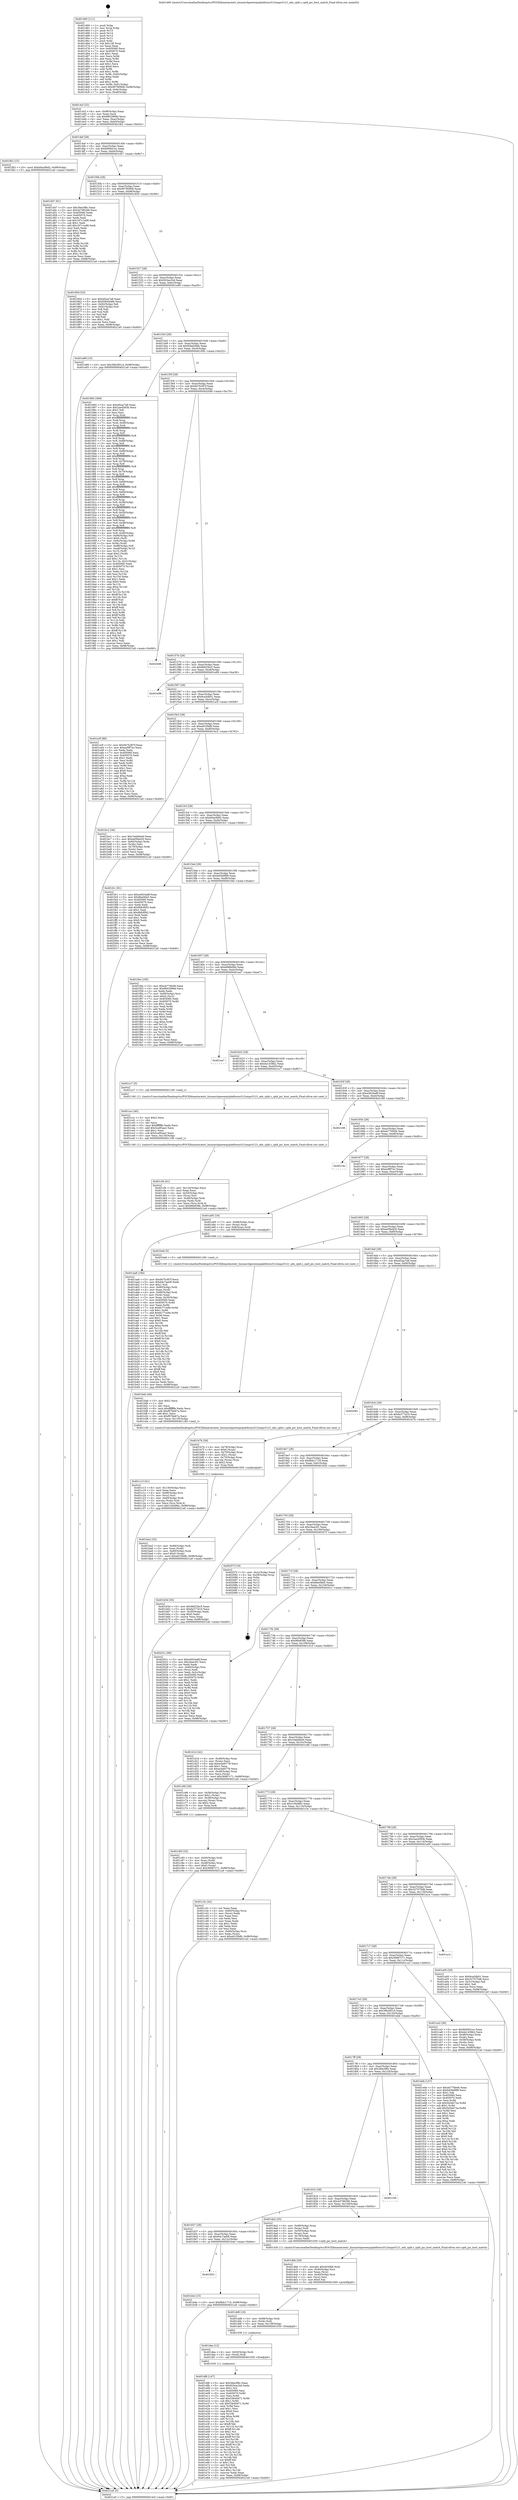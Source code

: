 digraph "0x401460" {
  label = "0x401460 (/mnt/c/Users/mathe/Desktop/tcc/POCII/binaries/extr_linuxarchpowerpcplatforms512xmpc5121_ads_cpld.c_cpld_pic_host_match_Final-ollvm.out::main(0))"
  labelloc = "t"
  node[shape=record]

  Entry [label="",width=0.3,height=0.3,shape=circle,fillcolor=black,style=filled]
  "0x4014cf" [label="{
     0x4014cf [32]\l
     | [instrs]\l
     &nbsp;&nbsp;0x4014cf \<+6\>: mov -0x98(%rbp),%eax\l
     &nbsp;&nbsp;0x4014d5 \<+2\>: mov %eax,%ecx\l
     &nbsp;&nbsp;0x4014d7 \<+6\>: sub $0x8602898d,%ecx\l
     &nbsp;&nbsp;0x4014dd \<+6\>: mov %eax,-0xac(%rbp)\l
     &nbsp;&nbsp;0x4014e3 \<+6\>: mov %ecx,-0xb0(%rbp)\l
     &nbsp;&nbsp;0x4014e9 \<+6\>: je 0000000000401fb2 \<main+0xb52\>\l
  }"]
  "0x401fb2" [label="{
     0x401fb2 [15]\l
     | [instrs]\l
     &nbsp;&nbsp;0x401fb2 \<+10\>: movl $0xb0ac9b92,-0x98(%rbp)\l
     &nbsp;&nbsp;0x401fbc \<+5\>: jmp 00000000004021a0 \<main+0xd40\>\l
  }"]
  "0x4014ef" [label="{
     0x4014ef [28]\l
     | [instrs]\l
     &nbsp;&nbsp;0x4014ef \<+5\>: jmp 00000000004014f4 \<main+0x94\>\l
     &nbsp;&nbsp;0x4014f4 \<+6\>: mov -0xac(%rbp),%eax\l
     &nbsp;&nbsp;0x4014fa \<+5\>: sub $0x8d0941ec,%eax\l
     &nbsp;&nbsp;0x4014ff \<+6\>: mov %eax,-0xb4(%rbp)\l
     &nbsp;&nbsp;0x401505 \<+6\>: je 0000000000401d47 \<main+0x8e7\>\l
  }"]
  Exit [label="",width=0.3,height=0.3,shape=circle,fillcolor=black,style=filled,peripheries=2]
  "0x401d47" [label="{
     0x401d47 [91]\l
     | [instrs]\l
     &nbsp;&nbsp;0x401d47 \<+5\>: mov $0x3fee3f8c,%eax\l
     &nbsp;&nbsp;0x401d4c \<+5\>: mov $0x44796266,%ecx\l
     &nbsp;&nbsp;0x401d51 \<+7\>: mov 0x405060,%edx\l
     &nbsp;&nbsp;0x401d58 \<+7\>: mov 0x405070,%esi\l
     &nbsp;&nbsp;0x401d5f \<+2\>: mov %edx,%edi\l
     &nbsp;&nbsp;0x401d61 \<+6\>: sub $0x167c1a98,%edi\l
     &nbsp;&nbsp;0x401d67 \<+3\>: sub $0x1,%edi\l
     &nbsp;&nbsp;0x401d6a \<+6\>: add $0x167c1a98,%edi\l
     &nbsp;&nbsp;0x401d70 \<+3\>: imul %edi,%edx\l
     &nbsp;&nbsp;0x401d73 \<+3\>: and $0x1,%edx\l
     &nbsp;&nbsp;0x401d76 \<+3\>: cmp $0x0,%edx\l
     &nbsp;&nbsp;0x401d79 \<+4\>: sete %r8b\l
     &nbsp;&nbsp;0x401d7d \<+3\>: cmp $0xa,%esi\l
     &nbsp;&nbsp;0x401d80 \<+4\>: setl %r9b\l
     &nbsp;&nbsp;0x401d84 \<+3\>: mov %r8b,%r10b\l
     &nbsp;&nbsp;0x401d87 \<+3\>: and %r9b,%r10b\l
     &nbsp;&nbsp;0x401d8a \<+3\>: xor %r9b,%r8b\l
     &nbsp;&nbsp;0x401d8d \<+3\>: or %r8b,%r10b\l
     &nbsp;&nbsp;0x401d90 \<+4\>: test $0x1,%r10b\l
     &nbsp;&nbsp;0x401d94 \<+3\>: cmovne %ecx,%eax\l
     &nbsp;&nbsp;0x401d97 \<+6\>: mov %eax,-0x98(%rbp)\l
     &nbsp;&nbsp;0x401d9d \<+5\>: jmp 00000000004021a0 \<main+0xd40\>\l
  }"]
  "0x40150b" [label="{
     0x40150b [28]\l
     | [instrs]\l
     &nbsp;&nbsp;0x40150b \<+5\>: jmp 0000000000401510 \<main+0xb0\>\l
     &nbsp;&nbsp;0x401510 \<+6\>: mov -0xac(%rbp),%eax\l
     &nbsp;&nbsp;0x401516 \<+5\>: sub $0x90790908,%eax\l
     &nbsp;&nbsp;0x40151b \<+6\>: mov %eax,-0xb8(%rbp)\l
     &nbsp;&nbsp;0x401521 \<+6\>: je 000000000040185d \<main+0x3fd\>\l
  }"]
  "0x401df6" [label="{
     0x401df6 [147]\l
     | [instrs]\l
     &nbsp;&nbsp;0x401df6 \<+5\>: mov $0x3fee3f8c,%eax\l
     &nbsp;&nbsp;0x401dfb \<+5\>: mov $0x925ea1bd,%edx\l
     &nbsp;&nbsp;0x401e00 \<+2\>: mov $0x1,%cl\l
     &nbsp;&nbsp;0x401e02 \<+7\>: mov 0x405060,%esi\l
     &nbsp;&nbsp;0x401e09 \<+8\>: mov 0x405070,%r8d\l
     &nbsp;&nbsp;0x401e11 \<+3\>: mov %esi,%r9d\l
     &nbsp;&nbsp;0x401e14 \<+7\>: add $0x53b40d71,%r9d\l
     &nbsp;&nbsp;0x401e1b \<+4\>: sub $0x1,%r9d\l
     &nbsp;&nbsp;0x401e1f \<+7\>: sub $0x53b40d71,%r9d\l
     &nbsp;&nbsp;0x401e26 \<+4\>: imul %r9d,%esi\l
     &nbsp;&nbsp;0x401e2a \<+3\>: and $0x1,%esi\l
     &nbsp;&nbsp;0x401e2d \<+3\>: cmp $0x0,%esi\l
     &nbsp;&nbsp;0x401e30 \<+4\>: sete %r10b\l
     &nbsp;&nbsp;0x401e34 \<+4\>: cmp $0xa,%r8d\l
     &nbsp;&nbsp;0x401e38 \<+4\>: setl %r11b\l
     &nbsp;&nbsp;0x401e3c \<+3\>: mov %r10b,%bl\l
     &nbsp;&nbsp;0x401e3f \<+3\>: xor $0xff,%bl\l
     &nbsp;&nbsp;0x401e42 \<+3\>: mov %r11b,%r14b\l
     &nbsp;&nbsp;0x401e45 \<+4\>: xor $0xff,%r14b\l
     &nbsp;&nbsp;0x401e49 \<+3\>: xor $0x1,%cl\l
     &nbsp;&nbsp;0x401e4c \<+3\>: mov %bl,%r15b\l
     &nbsp;&nbsp;0x401e4f \<+4\>: and $0xff,%r15b\l
     &nbsp;&nbsp;0x401e53 \<+3\>: and %cl,%r10b\l
     &nbsp;&nbsp;0x401e56 \<+3\>: mov %r14b,%r12b\l
     &nbsp;&nbsp;0x401e59 \<+4\>: and $0xff,%r12b\l
     &nbsp;&nbsp;0x401e5d \<+3\>: and %cl,%r11b\l
     &nbsp;&nbsp;0x401e60 \<+3\>: or %r10b,%r15b\l
     &nbsp;&nbsp;0x401e63 \<+3\>: or %r11b,%r12b\l
     &nbsp;&nbsp;0x401e66 \<+3\>: xor %r12b,%r15b\l
     &nbsp;&nbsp;0x401e69 \<+3\>: or %r14b,%bl\l
     &nbsp;&nbsp;0x401e6c \<+3\>: xor $0xff,%bl\l
     &nbsp;&nbsp;0x401e6f \<+3\>: or $0x1,%cl\l
     &nbsp;&nbsp;0x401e72 \<+2\>: and %cl,%bl\l
     &nbsp;&nbsp;0x401e74 \<+3\>: or %bl,%r15b\l
     &nbsp;&nbsp;0x401e77 \<+4\>: test $0x1,%r15b\l
     &nbsp;&nbsp;0x401e7b \<+3\>: cmovne %edx,%eax\l
     &nbsp;&nbsp;0x401e7e \<+6\>: mov %eax,-0x98(%rbp)\l
     &nbsp;&nbsp;0x401e84 \<+5\>: jmp 00000000004021a0 \<main+0xd40\>\l
  }"]
  "0x40185d" [label="{
     0x40185d [53]\l
     | [instrs]\l
     &nbsp;&nbsp;0x40185d \<+5\>: mov $0xef2aa7a8,%eax\l
     &nbsp;&nbsp;0x401862 \<+5\>: mov $0x93bd2b6b,%ecx\l
     &nbsp;&nbsp;0x401867 \<+6\>: mov -0x92(%rbp),%dl\l
     &nbsp;&nbsp;0x40186d \<+7\>: mov -0x91(%rbp),%sil\l
     &nbsp;&nbsp;0x401874 \<+3\>: mov %dl,%dil\l
     &nbsp;&nbsp;0x401877 \<+3\>: and %sil,%dil\l
     &nbsp;&nbsp;0x40187a \<+3\>: xor %sil,%dl\l
     &nbsp;&nbsp;0x40187d \<+3\>: or %dl,%dil\l
     &nbsp;&nbsp;0x401880 \<+4\>: test $0x1,%dil\l
     &nbsp;&nbsp;0x401884 \<+3\>: cmovne %ecx,%eax\l
     &nbsp;&nbsp;0x401887 \<+6\>: mov %eax,-0x98(%rbp)\l
     &nbsp;&nbsp;0x40188d \<+5\>: jmp 00000000004021a0 \<main+0xd40\>\l
  }"]
  "0x401527" [label="{
     0x401527 [28]\l
     | [instrs]\l
     &nbsp;&nbsp;0x401527 \<+5\>: jmp 000000000040152c \<main+0xcc\>\l
     &nbsp;&nbsp;0x40152c \<+6\>: mov -0xac(%rbp),%eax\l
     &nbsp;&nbsp;0x401532 \<+5\>: sub $0x925ea1bd,%eax\l
     &nbsp;&nbsp;0x401537 \<+6\>: mov %eax,-0xbc(%rbp)\l
     &nbsp;&nbsp;0x40153d \<+6\>: je 0000000000401e89 \<main+0xa29\>\l
  }"]
  "0x4021a0" [label="{
     0x4021a0 [5]\l
     | [instrs]\l
     &nbsp;&nbsp;0x4021a0 \<+5\>: jmp 00000000004014cf \<main+0x6f\>\l
  }"]
  "0x401460" [label="{
     0x401460 [111]\l
     | [instrs]\l
     &nbsp;&nbsp;0x401460 \<+1\>: push %rbp\l
     &nbsp;&nbsp;0x401461 \<+3\>: mov %rsp,%rbp\l
     &nbsp;&nbsp;0x401464 \<+2\>: push %r15\l
     &nbsp;&nbsp;0x401466 \<+2\>: push %r14\l
     &nbsp;&nbsp;0x401468 \<+2\>: push %r13\l
     &nbsp;&nbsp;0x40146a \<+2\>: push %r12\l
     &nbsp;&nbsp;0x40146c \<+1\>: push %rbx\l
     &nbsp;&nbsp;0x40146d \<+7\>: sub $0x128,%rsp\l
     &nbsp;&nbsp;0x401474 \<+2\>: xor %eax,%eax\l
     &nbsp;&nbsp;0x401476 \<+7\>: mov 0x405060,%ecx\l
     &nbsp;&nbsp;0x40147d \<+7\>: mov 0x405070,%edx\l
     &nbsp;&nbsp;0x401484 \<+3\>: sub $0x1,%eax\l
     &nbsp;&nbsp;0x401487 \<+3\>: mov %ecx,%r8d\l
     &nbsp;&nbsp;0x40148a \<+3\>: add %eax,%r8d\l
     &nbsp;&nbsp;0x40148d \<+4\>: imul %r8d,%ecx\l
     &nbsp;&nbsp;0x401491 \<+3\>: and $0x1,%ecx\l
     &nbsp;&nbsp;0x401494 \<+3\>: cmp $0x0,%ecx\l
     &nbsp;&nbsp;0x401497 \<+4\>: sete %r9b\l
     &nbsp;&nbsp;0x40149b \<+4\>: and $0x1,%r9b\l
     &nbsp;&nbsp;0x40149f \<+7\>: mov %r9b,-0x92(%rbp)\l
     &nbsp;&nbsp;0x4014a6 \<+3\>: cmp $0xa,%edx\l
     &nbsp;&nbsp;0x4014a9 \<+4\>: setl %r9b\l
     &nbsp;&nbsp;0x4014ad \<+4\>: and $0x1,%r9b\l
     &nbsp;&nbsp;0x4014b1 \<+7\>: mov %r9b,-0x91(%rbp)\l
     &nbsp;&nbsp;0x4014b8 \<+10\>: movl $0x90790908,-0x98(%rbp)\l
     &nbsp;&nbsp;0x4014c2 \<+6\>: mov %edi,-0x9c(%rbp)\l
     &nbsp;&nbsp;0x4014c8 \<+7\>: mov %rsi,-0xa8(%rbp)\l
  }"]
  "0x401dea" [label="{
     0x401dea [12]\l
     | [instrs]\l
     &nbsp;&nbsp;0x401dea \<+4\>: mov -0x50(%rbp),%rdi\l
     &nbsp;&nbsp;0x401dee \<+3\>: mov (%rdi),%rdi\l
     &nbsp;&nbsp;0x401df1 \<+5\>: call 0000000000401030 \<free@plt\>\l
     | [calls]\l
     &nbsp;&nbsp;0x401030 \{1\} (unknown)\l
  }"]
  "0x401e89" [label="{
     0x401e89 [15]\l
     | [instrs]\l
     &nbsp;&nbsp;0x401e89 \<+10\>: movl $0x39b28514,-0x98(%rbp)\l
     &nbsp;&nbsp;0x401e93 \<+5\>: jmp 00000000004021a0 \<main+0xd40\>\l
  }"]
  "0x401543" [label="{
     0x401543 [28]\l
     | [instrs]\l
     &nbsp;&nbsp;0x401543 \<+5\>: jmp 0000000000401548 \<main+0xe8\>\l
     &nbsp;&nbsp;0x401548 \<+6\>: mov -0xac(%rbp),%eax\l
     &nbsp;&nbsp;0x40154e \<+5\>: sub $0x93bd2b6b,%eax\l
     &nbsp;&nbsp;0x401553 \<+6\>: mov %eax,-0xc0(%rbp)\l
     &nbsp;&nbsp;0x401559 \<+6\>: je 0000000000401892 \<main+0x432\>\l
  }"]
  "0x401dd8" [label="{
     0x401dd8 [18]\l
     | [instrs]\l
     &nbsp;&nbsp;0x401dd8 \<+4\>: mov -0x68(%rbp),%rdi\l
     &nbsp;&nbsp;0x401ddc \<+3\>: mov (%rdi),%rdi\l
     &nbsp;&nbsp;0x401ddf \<+6\>: mov %eax,-0x138(%rbp)\l
     &nbsp;&nbsp;0x401de5 \<+5\>: call 0000000000401030 \<free@plt\>\l
     | [calls]\l
     &nbsp;&nbsp;0x401030 \{1\} (unknown)\l
  }"]
  "0x401892" [label="{
     0x401892 [366]\l
     | [instrs]\l
     &nbsp;&nbsp;0x401892 \<+5\>: mov $0xef2aa7a8,%eax\l
     &nbsp;&nbsp;0x401897 \<+5\>: mov $0x2ae4583b,%ecx\l
     &nbsp;&nbsp;0x40189c \<+2\>: mov $0x1,%dl\l
     &nbsp;&nbsp;0x40189e \<+2\>: xor %esi,%esi\l
     &nbsp;&nbsp;0x4018a0 \<+3\>: mov %rsp,%rdi\l
     &nbsp;&nbsp;0x4018a3 \<+4\>: add $0xfffffffffffffff0,%rdi\l
     &nbsp;&nbsp;0x4018a7 \<+3\>: mov %rdi,%rsp\l
     &nbsp;&nbsp;0x4018aa \<+7\>: mov %rdi,-0x90(%rbp)\l
     &nbsp;&nbsp;0x4018b1 \<+3\>: mov %rsp,%rdi\l
     &nbsp;&nbsp;0x4018b4 \<+4\>: add $0xfffffffffffffff0,%rdi\l
     &nbsp;&nbsp;0x4018b8 \<+3\>: mov %rdi,%rsp\l
     &nbsp;&nbsp;0x4018bb \<+3\>: mov %rsp,%r8\l
     &nbsp;&nbsp;0x4018be \<+4\>: add $0xfffffffffffffff0,%r8\l
     &nbsp;&nbsp;0x4018c2 \<+3\>: mov %r8,%rsp\l
     &nbsp;&nbsp;0x4018c5 \<+7\>: mov %r8,-0x88(%rbp)\l
     &nbsp;&nbsp;0x4018cc \<+3\>: mov %rsp,%r8\l
     &nbsp;&nbsp;0x4018cf \<+4\>: add $0xfffffffffffffff0,%r8\l
     &nbsp;&nbsp;0x4018d3 \<+3\>: mov %r8,%rsp\l
     &nbsp;&nbsp;0x4018d6 \<+4\>: mov %r8,-0x80(%rbp)\l
     &nbsp;&nbsp;0x4018da \<+3\>: mov %rsp,%r8\l
     &nbsp;&nbsp;0x4018dd \<+4\>: add $0xfffffffffffffff0,%r8\l
     &nbsp;&nbsp;0x4018e1 \<+3\>: mov %r8,%rsp\l
     &nbsp;&nbsp;0x4018e4 \<+4\>: mov %r8,-0x78(%rbp)\l
     &nbsp;&nbsp;0x4018e8 \<+3\>: mov %rsp,%r8\l
     &nbsp;&nbsp;0x4018eb \<+4\>: add $0xfffffffffffffff0,%r8\l
     &nbsp;&nbsp;0x4018ef \<+3\>: mov %r8,%rsp\l
     &nbsp;&nbsp;0x4018f2 \<+4\>: mov %r8,-0x70(%rbp)\l
     &nbsp;&nbsp;0x4018f6 \<+3\>: mov %rsp,%r8\l
     &nbsp;&nbsp;0x4018f9 \<+4\>: add $0xfffffffffffffff0,%r8\l
     &nbsp;&nbsp;0x4018fd \<+3\>: mov %r8,%rsp\l
     &nbsp;&nbsp;0x401900 \<+4\>: mov %r8,-0x68(%rbp)\l
     &nbsp;&nbsp;0x401904 \<+3\>: mov %rsp,%r8\l
     &nbsp;&nbsp;0x401907 \<+4\>: add $0xfffffffffffffff0,%r8\l
     &nbsp;&nbsp;0x40190b \<+3\>: mov %r8,%rsp\l
     &nbsp;&nbsp;0x40190e \<+4\>: mov %r8,-0x60(%rbp)\l
     &nbsp;&nbsp;0x401912 \<+3\>: mov %rsp,%r8\l
     &nbsp;&nbsp;0x401915 \<+4\>: add $0xfffffffffffffff0,%r8\l
     &nbsp;&nbsp;0x401919 \<+3\>: mov %r8,%rsp\l
     &nbsp;&nbsp;0x40191c \<+4\>: mov %r8,-0x58(%rbp)\l
     &nbsp;&nbsp;0x401920 \<+3\>: mov %rsp,%r8\l
     &nbsp;&nbsp;0x401923 \<+4\>: add $0xfffffffffffffff0,%r8\l
     &nbsp;&nbsp;0x401927 \<+3\>: mov %r8,%rsp\l
     &nbsp;&nbsp;0x40192a \<+4\>: mov %r8,-0x50(%rbp)\l
     &nbsp;&nbsp;0x40192e \<+3\>: mov %rsp,%r8\l
     &nbsp;&nbsp;0x401931 \<+4\>: add $0xfffffffffffffff0,%r8\l
     &nbsp;&nbsp;0x401935 \<+3\>: mov %r8,%rsp\l
     &nbsp;&nbsp;0x401938 \<+4\>: mov %r8,-0x48(%rbp)\l
     &nbsp;&nbsp;0x40193c \<+3\>: mov %rsp,%r8\l
     &nbsp;&nbsp;0x40193f \<+4\>: add $0xfffffffffffffff0,%r8\l
     &nbsp;&nbsp;0x401943 \<+3\>: mov %r8,%rsp\l
     &nbsp;&nbsp;0x401946 \<+4\>: mov %r8,-0x40(%rbp)\l
     &nbsp;&nbsp;0x40194a \<+7\>: mov -0x90(%rbp),%r8\l
     &nbsp;&nbsp;0x401951 \<+7\>: movl $0x0,(%r8)\l
     &nbsp;&nbsp;0x401958 \<+7\>: mov -0x9c(%rbp),%r9d\l
     &nbsp;&nbsp;0x40195f \<+3\>: mov %r9d,(%rdi)\l
     &nbsp;&nbsp;0x401962 \<+7\>: mov -0x88(%rbp),%r8\l
     &nbsp;&nbsp;0x401969 \<+7\>: mov -0xa8(%rbp),%r10\l
     &nbsp;&nbsp;0x401970 \<+3\>: mov %r10,(%r8)\l
     &nbsp;&nbsp;0x401973 \<+3\>: cmpl $0x2,(%rdi)\l
     &nbsp;&nbsp;0x401976 \<+4\>: setne %r11b\l
     &nbsp;&nbsp;0x40197a \<+4\>: and $0x1,%r11b\l
     &nbsp;&nbsp;0x40197e \<+4\>: mov %r11b,-0x31(%rbp)\l
     &nbsp;&nbsp;0x401982 \<+7\>: mov 0x405060,%ebx\l
     &nbsp;&nbsp;0x401989 \<+8\>: mov 0x405070,%r14d\l
     &nbsp;&nbsp;0x401991 \<+3\>: sub $0x1,%esi\l
     &nbsp;&nbsp;0x401994 \<+3\>: mov %ebx,%r15d\l
     &nbsp;&nbsp;0x401997 \<+3\>: add %esi,%r15d\l
     &nbsp;&nbsp;0x40199a \<+4\>: imul %r15d,%ebx\l
     &nbsp;&nbsp;0x40199e \<+3\>: and $0x1,%ebx\l
     &nbsp;&nbsp;0x4019a1 \<+3\>: cmp $0x0,%ebx\l
     &nbsp;&nbsp;0x4019a4 \<+4\>: sete %r11b\l
     &nbsp;&nbsp;0x4019a8 \<+4\>: cmp $0xa,%r14d\l
     &nbsp;&nbsp;0x4019ac \<+4\>: setl %r12b\l
     &nbsp;&nbsp;0x4019b0 \<+3\>: mov %r11b,%r13b\l
     &nbsp;&nbsp;0x4019b3 \<+4\>: xor $0xff,%r13b\l
     &nbsp;&nbsp;0x4019b7 \<+3\>: mov %r12b,%sil\l
     &nbsp;&nbsp;0x4019ba \<+4\>: xor $0xff,%sil\l
     &nbsp;&nbsp;0x4019be \<+3\>: xor $0x1,%dl\l
     &nbsp;&nbsp;0x4019c1 \<+3\>: mov %r13b,%dil\l
     &nbsp;&nbsp;0x4019c4 \<+4\>: and $0xff,%dil\l
     &nbsp;&nbsp;0x4019c8 \<+3\>: and %dl,%r11b\l
     &nbsp;&nbsp;0x4019cb \<+3\>: mov %sil,%r8b\l
     &nbsp;&nbsp;0x4019ce \<+4\>: and $0xff,%r8b\l
     &nbsp;&nbsp;0x4019d2 \<+3\>: and %dl,%r12b\l
     &nbsp;&nbsp;0x4019d5 \<+3\>: or %r11b,%dil\l
     &nbsp;&nbsp;0x4019d8 \<+3\>: or %r12b,%r8b\l
     &nbsp;&nbsp;0x4019db \<+3\>: xor %r8b,%dil\l
     &nbsp;&nbsp;0x4019de \<+3\>: or %sil,%r13b\l
     &nbsp;&nbsp;0x4019e1 \<+4\>: xor $0xff,%r13b\l
     &nbsp;&nbsp;0x4019e5 \<+3\>: or $0x1,%dl\l
     &nbsp;&nbsp;0x4019e8 \<+3\>: and %dl,%r13b\l
     &nbsp;&nbsp;0x4019eb \<+3\>: or %r13b,%dil\l
     &nbsp;&nbsp;0x4019ee \<+4\>: test $0x1,%dil\l
     &nbsp;&nbsp;0x4019f2 \<+3\>: cmovne %ecx,%eax\l
     &nbsp;&nbsp;0x4019f5 \<+6\>: mov %eax,-0x98(%rbp)\l
     &nbsp;&nbsp;0x4019fb \<+5\>: jmp 00000000004021a0 \<main+0xd40\>\l
  }"]
  "0x40155f" [label="{
     0x40155f [28]\l
     | [instrs]\l
     &nbsp;&nbsp;0x40155f \<+5\>: jmp 0000000000401564 \<main+0x104\>\l
     &nbsp;&nbsp;0x401564 \<+6\>: mov -0xac(%rbp),%eax\l
     &nbsp;&nbsp;0x40156a \<+5\>: sub $0x947b387f,%eax\l
     &nbsp;&nbsp;0x40156f \<+6\>: mov %eax,-0xc4(%rbp)\l
     &nbsp;&nbsp;0x401575 \<+6\>: je 00000000004020d6 \<main+0xc76\>\l
  }"]
  "0x401dbb" [label="{
     0x401dbb [29]\l
     | [instrs]\l
     &nbsp;&nbsp;0x401dbb \<+10\>: movabs $0x4030b6,%rdi\l
     &nbsp;&nbsp;0x401dc5 \<+4\>: mov -0x40(%rbp),%rsi\l
     &nbsp;&nbsp;0x401dc9 \<+2\>: mov %eax,(%rsi)\l
     &nbsp;&nbsp;0x401dcb \<+4\>: mov -0x40(%rbp),%rsi\l
     &nbsp;&nbsp;0x401dcf \<+2\>: mov (%rsi),%esi\l
     &nbsp;&nbsp;0x401dd1 \<+2\>: mov $0x0,%al\l
     &nbsp;&nbsp;0x401dd3 \<+5\>: call 0000000000401040 \<printf@plt\>\l
     | [calls]\l
     &nbsp;&nbsp;0x401040 \{1\} (unknown)\l
  }"]
  "0x401cf4" [label="{
     0x401cf4 [41]\l
     | [instrs]\l
     &nbsp;&nbsp;0x401cf4 \<+6\>: mov -0x134(%rbp),%ecx\l
     &nbsp;&nbsp;0x401cfa \<+3\>: imul %eax,%ecx\l
     &nbsp;&nbsp;0x401cfd \<+4\>: mov -0x50(%rbp),%rsi\l
     &nbsp;&nbsp;0x401d01 \<+3\>: mov (%rsi),%rsi\l
     &nbsp;&nbsp;0x401d04 \<+4\>: mov -0x48(%rbp),%rdi\l
     &nbsp;&nbsp;0x401d08 \<+3\>: movslq (%rdi),%rdi\l
     &nbsp;&nbsp;0x401d0b \<+3\>: mov %ecx,(%rsi,%rdi,4)\l
     &nbsp;&nbsp;0x401d0e \<+10\>: movl $0x96b839b,-0x98(%rbp)\l
     &nbsp;&nbsp;0x401d18 \<+5\>: jmp 00000000004021a0 \<main+0xd40\>\l
  }"]
  "0x4020d6" [label="{
     0x4020d6\l
  }", style=dashed]
  "0x40157b" [label="{
     0x40157b [28]\l
     | [instrs]\l
     &nbsp;&nbsp;0x40157b \<+5\>: jmp 0000000000401580 \<main+0x120\>\l
     &nbsp;&nbsp;0x401580 \<+6\>: mov -0xac(%rbp),%eax\l
     &nbsp;&nbsp;0x401586 \<+5\>: sub $0x9bf23bc5,%eax\l
     &nbsp;&nbsp;0x40158b \<+6\>: mov %eax,-0xc8(%rbp)\l
     &nbsp;&nbsp;0x401591 \<+6\>: je 0000000000401e98 \<main+0xa38\>\l
  }"]
  "0x401ccc" [label="{
     0x401ccc [40]\l
     | [instrs]\l
     &nbsp;&nbsp;0x401ccc \<+5\>: mov $0x2,%ecx\l
     &nbsp;&nbsp;0x401cd1 \<+1\>: cltd\l
     &nbsp;&nbsp;0x401cd2 \<+2\>: idiv %ecx\l
     &nbsp;&nbsp;0x401cd4 \<+6\>: imul $0xfffffffe,%edx,%ecx\l
     &nbsp;&nbsp;0x401cda \<+6\>: add $0x5ca95aa2,%ecx\l
     &nbsp;&nbsp;0x401ce0 \<+3\>: add $0x1,%ecx\l
     &nbsp;&nbsp;0x401ce3 \<+6\>: sub $0x5ca95aa2,%ecx\l
     &nbsp;&nbsp;0x401ce9 \<+6\>: mov %ecx,-0x134(%rbp)\l
     &nbsp;&nbsp;0x401cef \<+5\>: call 0000000000401160 \<next_i\>\l
     | [calls]\l
     &nbsp;&nbsp;0x401160 \{1\} (/mnt/c/Users/mathe/Desktop/tcc/POCII/binaries/extr_linuxarchpowerpcplatforms512xmpc5121_ads_cpld.c_cpld_pic_host_match_Final-ollvm.out::next_i)\l
  }"]
  "0x401e98" [label="{
     0x401e98\l
  }", style=dashed]
  "0x401597" [label="{
     0x401597 [28]\l
     | [instrs]\l
     &nbsp;&nbsp;0x401597 \<+5\>: jmp 000000000040159c \<main+0x13c\>\l
     &nbsp;&nbsp;0x40159c \<+6\>: mov -0xac(%rbp),%eax\l
     &nbsp;&nbsp;0x4015a2 \<+5\>: sub $0x9ca5db01,%eax\l
     &nbsp;&nbsp;0x4015a7 \<+6\>: mov %eax,-0xcc(%rbp)\l
     &nbsp;&nbsp;0x4015ad \<+6\>: je 0000000000401a3f \<main+0x5df\>\l
  }"]
  "0x401c83" [label="{
     0x401c83 [32]\l
     | [instrs]\l
     &nbsp;&nbsp;0x401c83 \<+4\>: mov -0x50(%rbp),%rdi\l
     &nbsp;&nbsp;0x401c87 \<+3\>: mov %rax,(%rdi)\l
     &nbsp;&nbsp;0x401c8a \<+4\>: mov -0x48(%rbp),%rax\l
     &nbsp;&nbsp;0x401c8e \<+6\>: movl $0x0,(%rax)\l
     &nbsp;&nbsp;0x401c94 \<+10\>: movl $0x36987c71,-0x98(%rbp)\l
     &nbsp;&nbsp;0x401c9e \<+5\>: jmp 00000000004021a0 \<main+0xd40\>\l
  }"]
  "0x401a3f" [label="{
     0x401a3f [86]\l
     | [instrs]\l
     &nbsp;&nbsp;0x401a3f \<+5\>: mov $0x947b387f,%eax\l
     &nbsp;&nbsp;0x401a44 \<+5\>: mov $0xecf9f7ec,%ecx\l
     &nbsp;&nbsp;0x401a49 \<+2\>: xor %edx,%edx\l
     &nbsp;&nbsp;0x401a4b \<+7\>: mov 0x405060,%esi\l
     &nbsp;&nbsp;0x401a52 \<+7\>: mov 0x405070,%edi\l
     &nbsp;&nbsp;0x401a59 \<+3\>: sub $0x1,%edx\l
     &nbsp;&nbsp;0x401a5c \<+3\>: mov %esi,%r8d\l
     &nbsp;&nbsp;0x401a5f \<+3\>: add %edx,%r8d\l
     &nbsp;&nbsp;0x401a62 \<+4\>: imul %r8d,%esi\l
     &nbsp;&nbsp;0x401a66 \<+3\>: and $0x1,%esi\l
     &nbsp;&nbsp;0x401a69 \<+3\>: cmp $0x0,%esi\l
     &nbsp;&nbsp;0x401a6c \<+4\>: sete %r9b\l
     &nbsp;&nbsp;0x401a70 \<+3\>: cmp $0xa,%edi\l
     &nbsp;&nbsp;0x401a73 \<+4\>: setl %r10b\l
     &nbsp;&nbsp;0x401a77 \<+3\>: mov %r9b,%r11b\l
     &nbsp;&nbsp;0x401a7a \<+3\>: and %r10b,%r11b\l
     &nbsp;&nbsp;0x401a7d \<+3\>: xor %r10b,%r9b\l
     &nbsp;&nbsp;0x401a80 \<+3\>: or %r9b,%r11b\l
     &nbsp;&nbsp;0x401a83 \<+4\>: test $0x1,%r11b\l
     &nbsp;&nbsp;0x401a87 \<+3\>: cmovne %ecx,%eax\l
     &nbsp;&nbsp;0x401a8a \<+6\>: mov %eax,-0x98(%rbp)\l
     &nbsp;&nbsp;0x401a90 \<+5\>: jmp 00000000004021a0 \<main+0xd40\>\l
  }"]
  "0x4015b3" [label="{
     0x4015b3 [28]\l
     | [instrs]\l
     &nbsp;&nbsp;0x4015b3 \<+5\>: jmp 00000000004015b8 \<main+0x158\>\l
     &nbsp;&nbsp;0x4015b8 \<+6\>: mov -0xac(%rbp),%eax\l
     &nbsp;&nbsp;0x4015be \<+5\>: sub $0xa91f3bf6,%eax\l
     &nbsp;&nbsp;0x4015c3 \<+6\>: mov %eax,-0xd0(%rbp)\l
     &nbsp;&nbsp;0x4015c9 \<+6\>: je 0000000000401bc2 \<main+0x762\>\l
  }"]
  "0x401c13" [label="{
     0x401c13 [41]\l
     | [instrs]\l
     &nbsp;&nbsp;0x401c13 \<+6\>: mov -0x130(%rbp),%ecx\l
     &nbsp;&nbsp;0x401c19 \<+3\>: imul %eax,%ecx\l
     &nbsp;&nbsp;0x401c1c \<+4\>: mov -0x68(%rbp),%rsi\l
     &nbsp;&nbsp;0x401c20 \<+3\>: mov (%rsi),%rsi\l
     &nbsp;&nbsp;0x401c23 \<+4\>: mov -0x60(%rbp),%rdi\l
     &nbsp;&nbsp;0x401c27 \<+3\>: movslq (%rdi),%rdi\l
     &nbsp;&nbsp;0x401c2a \<+3\>: mov %ecx,(%rsi,%rdi,4)\l
     &nbsp;&nbsp;0x401c2d \<+10\>: movl $0x1cf4486c,-0x98(%rbp)\l
     &nbsp;&nbsp;0x401c37 \<+5\>: jmp 00000000004021a0 \<main+0xd40\>\l
  }"]
  "0x401bc2" [label="{
     0x401bc2 [36]\l
     | [instrs]\l
     &nbsp;&nbsp;0x401bc2 \<+5\>: mov $0x1bebbb4d,%eax\l
     &nbsp;&nbsp;0x401bc7 \<+5\>: mov $0xee09a426,%ecx\l
     &nbsp;&nbsp;0x401bcc \<+4\>: mov -0x60(%rbp),%rdx\l
     &nbsp;&nbsp;0x401bd0 \<+2\>: mov (%rdx),%esi\l
     &nbsp;&nbsp;0x401bd2 \<+4\>: mov -0x70(%rbp),%rdx\l
     &nbsp;&nbsp;0x401bd6 \<+2\>: cmp (%rdx),%esi\l
     &nbsp;&nbsp;0x401bd8 \<+3\>: cmovl %ecx,%eax\l
     &nbsp;&nbsp;0x401bdb \<+6\>: mov %eax,-0x98(%rbp)\l
     &nbsp;&nbsp;0x401be1 \<+5\>: jmp 00000000004021a0 \<main+0xd40\>\l
  }"]
  "0x4015cf" [label="{
     0x4015cf [28]\l
     | [instrs]\l
     &nbsp;&nbsp;0x4015cf \<+5\>: jmp 00000000004015d4 \<main+0x174\>\l
     &nbsp;&nbsp;0x4015d4 \<+6\>: mov -0xac(%rbp),%eax\l
     &nbsp;&nbsp;0x4015da \<+5\>: sub $0xb0ac9b92,%eax\l
     &nbsp;&nbsp;0x4015df \<+6\>: mov %eax,-0xd4(%rbp)\l
     &nbsp;&nbsp;0x4015e5 \<+6\>: je 0000000000401fc1 \<main+0xb61\>\l
  }"]
  "0x401beb" [label="{
     0x401beb [40]\l
     | [instrs]\l
     &nbsp;&nbsp;0x401beb \<+5\>: mov $0x2,%ecx\l
     &nbsp;&nbsp;0x401bf0 \<+1\>: cltd\l
     &nbsp;&nbsp;0x401bf1 \<+2\>: idiv %ecx\l
     &nbsp;&nbsp;0x401bf3 \<+6\>: imul $0xfffffffe,%edx,%ecx\l
     &nbsp;&nbsp;0x401bf9 \<+6\>: add $0xf97bb67a,%ecx\l
     &nbsp;&nbsp;0x401bff \<+3\>: add $0x1,%ecx\l
     &nbsp;&nbsp;0x401c02 \<+6\>: sub $0xf97bb67a,%ecx\l
     &nbsp;&nbsp;0x401c08 \<+6\>: mov %ecx,-0x130(%rbp)\l
     &nbsp;&nbsp;0x401c0e \<+5\>: call 0000000000401160 \<next_i\>\l
     | [calls]\l
     &nbsp;&nbsp;0x401160 \{1\} (/mnt/c/Users/mathe/Desktop/tcc/POCII/binaries/extr_linuxarchpowerpcplatforms512xmpc5121_ads_cpld.c_cpld_pic_host_match_Final-ollvm.out::next_i)\l
  }"]
  "0x401fc1" [label="{
     0x401fc1 [91]\l
     | [instrs]\l
     &nbsp;&nbsp;0x401fc1 \<+5\>: mov $0xe4924a8f,%eax\l
     &nbsp;&nbsp;0x401fc6 \<+5\>: mov $0x8be0bb5,%ecx\l
     &nbsp;&nbsp;0x401fcb \<+7\>: mov 0x405060,%edx\l
     &nbsp;&nbsp;0x401fd2 \<+7\>: mov 0x405070,%esi\l
     &nbsp;&nbsp;0x401fd9 \<+2\>: mov %edx,%edi\l
     &nbsp;&nbsp;0x401fdb \<+6\>: add $0x9bfcf092,%edi\l
     &nbsp;&nbsp;0x401fe1 \<+3\>: sub $0x1,%edi\l
     &nbsp;&nbsp;0x401fe4 \<+6\>: sub $0x9bfcf092,%edi\l
     &nbsp;&nbsp;0x401fea \<+3\>: imul %edi,%edx\l
     &nbsp;&nbsp;0x401fed \<+3\>: and $0x1,%edx\l
     &nbsp;&nbsp;0x401ff0 \<+3\>: cmp $0x0,%edx\l
     &nbsp;&nbsp;0x401ff3 \<+4\>: sete %r8b\l
     &nbsp;&nbsp;0x401ff7 \<+3\>: cmp $0xa,%esi\l
     &nbsp;&nbsp;0x401ffa \<+4\>: setl %r9b\l
     &nbsp;&nbsp;0x401ffe \<+3\>: mov %r8b,%r10b\l
     &nbsp;&nbsp;0x402001 \<+3\>: and %r9b,%r10b\l
     &nbsp;&nbsp;0x402004 \<+3\>: xor %r9b,%r8b\l
     &nbsp;&nbsp;0x402007 \<+3\>: or %r8b,%r10b\l
     &nbsp;&nbsp;0x40200a \<+4\>: test $0x1,%r10b\l
     &nbsp;&nbsp;0x40200e \<+3\>: cmovne %ecx,%eax\l
     &nbsp;&nbsp;0x402011 \<+6\>: mov %eax,-0x98(%rbp)\l
     &nbsp;&nbsp;0x402017 \<+5\>: jmp 00000000004021a0 \<main+0xd40\>\l
  }"]
  "0x4015eb" [label="{
     0x4015eb [28]\l
     | [instrs]\l
     &nbsp;&nbsp;0x4015eb \<+5\>: jmp 00000000004015f0 \<main+0x190\>\l
     &nbsp;&nbsp;0x4015f0 \<+6\>: mov -0xac(%rbp),%eax\l
     &nbsp;&nbsp;0x4015f6 \<+5\>: sub $0xbd3b99f9,%eax\l
     &nbsp;&nbsp;0x4015fb \<+6\>: mov %eax,-0xd8(%rbp)\l
     &nbsp;&nbsp;0x401601 \<+6\>: je 0000000000401f4e \<main+0xaee\>\l
  }"]
  "0x401ba2" [label="{
     0x401ba2 [32]\l
     | [instrs]\l
     &nbsp;&nbsp;0x401ba2 \<+4\>: mov -0x68(%rbp),%rdi\l
     &nbsp;&nbsp;0x401ba6 \<+3\>: mov %rax,(%rdi)\l
     &nbsp;&nbsp;0x401ba9 \<+4\>: mov -0x60(%rbp),%rax\l
     &nbsp;&nbsp;0x401bad \<+6\>: movl $0x0,(%rax)\l
     &nbsp;&nbsp;0x401bb3 \<+10\>: movl $0xa91f3bf6,-0x98(%rbp)\l
     &nbsp;&nbsp;0x401bbd \<+5\>: jmp 00000000004021a0 \<main+0xd40\>\l
  }"]
  "0x401f4e" [label="{
     0x401f4e [100]\l
     | [instrs]\l
     &nbsp;&nbsp;0x401f4e \<+5\>: mov $0xeb776b06,%eax\l
     &nbsp;&nbsp;0x401f53 \<+5\>: mov $0x8602898d,%ecx\l
     &nbsp;&nbsp;0x401f58 \<+2\>: xor %edx,%edx\l
     &nbsp;&nbsp;0x401f5a \<+7\>: mov -0x90(%rbp),%rsi\l
     &nbsp;&nbsp;0x401f61 \<+6\>: movl $0x0,(%rsi)\l
     &nbsp;&nbsp;0x401f67 \<+7\>: mov 0x405060,%edi\l
     &nbsp;&nbsp;0x401f6e \<+8\>: mov 0x405070,%r8d\l
     &nbsp;&nbsp;0x401f76 \<+3\>: sub $0x1,%edx\l
     &nbsp;&nbsp;0x401f79 \<+3\>: mov %edi,%r9d\l
     &nbsp;&nbsp;0x401f7c \<+3\>: add %edx,%r9d\l
     &nbsp;&nbsp;0x401f7f \<+4\>: imul %r9d,%edi\l
     &nbsp;&nbsp;0x401f83 \<+3\>: and $0x1,%edi\l
     &nbsp;&nbsp;0x401f86 \<+3\>: cmp $0x0,%edi\l
     &nbsp;&nbsp;0x401f89 \<+4\>: sete %r10b\l
     &nbsp;&nbsp;0x401f8d \<+4\>: cmp $0xa,%r8d\l
     &nbsp;&nbsp;0x401f91 \<+4\>: setl %r11b\l
     &nbsp;&nbsp;0x401f95 \<+3\>: mov %r10b,%bl\l
     &nbsp;&nbsp;0x401f98 \<+3\>: and %r11b,%bl\l
     &nbsp;&nbsp;0x401f9b \<+3\>: xor %r11b,%r10b\l
     &nbsp;&nbsp;0x401f9e \<+3\>: or %r10b,%bl\l
     &nbsp;&nbsp;0x401fa1 \<+3\>: test $0x1,%bl\l
     &nbsp;&nbsp;0x401fa4 \<+3\>: cmovne %ecx,%eax\l
     &nbsp;&nbsp;0x401fa7 \<+6\>: mov %eax,-0x98(%rbp)\l
     &nbsp;&nbsp;0x401fad \<+5\>: jmp 00000000004021a0 \<main+0xd40\>\l
  }"]
  "0x401607" [label="{
     0x401607 [28]\l
     | [instrs]\l
     &nbsp;&nbsp;0x401607 \<+5\>: jmp 000000000040160c \<main+0x1ac\>\l
     &nbsp;&nbsp;0x40160c \<+6\>: mov -0xac(%rbp),%eax\l
     &nbsp;&nbsp;0x401612 \<+5\>: sub $0xbf98b09d,%eax\l
     &nbsp;&nbsp;0x401617 \<+6\>: mov %eax,-0xdc(%rbp)\l
     &nbsp;&nbsp;0x40161d \<+6\>: je 0000000000401ea7 \<main+0xa47\>\l
  }"]
  "0x401853" [label="{
     0x401853\l
  }", style=dashed]
  "0x401ea7" [label="{
     0x401ea7\l
  }", style=dashed]
  "0x401623" [label="{
     0x401623 [28]\l
     | [instrs]\l
     &nbsp;&nbsp;0x401623 \<+5\>: jmp 0000000000401628 \<main+0x1c8\>\l
     &nbsp;&nbsp;0x401628 \<+6\>: mov -0xac(%rbp),%eax\l
     &nbsp;&nbsp;0x40162e \<+5\>: sub $0xda1438b2,%eax\l
     &nbsp;&nbsp;0x401633 \<+6\>: mov %eax,-0xe0(%rbp)\l
     &nbsp;&nbsp;0x401639 \<+6\>: je 0000000000401cc7 \<main+0x867\>\l
  }"]
  "0x401b4e" [label="{
     0x401b4e [15]\l
     | [instrs]\l
     &nbsp;&nbsp;0x401b4e \<+10\>: movl $0xfbdc1719,-0x98(%rbp)\l
     &nbsp;&nbsp;0x401b58 \<+5\>: jmp 00000000004021a0 \<main+0xd40\>\l
  }"]
  "0x401cc7" [label="{
     0x401cc7 [5]\l
     | [instrs]\l
     &nbsp;&nbsp;0x401cc7 \<+5\>: call 0000000000401160 \<next_i\>\l
     | [calls]\l
     &nbsp;&nbsp;0x401160 \{1\} (/mnt/c/Users/mathe/Desktop/tcc/POCII/binaries/extr_linuxarchpowerpcplatforms512xmpc5121_ads_cpld.c_cpld_pic_host_match_Final-ollvm.out::next_i)\l
  }"]
  "0x40163f" [label="{
     0x40163f [28]\l
     | [instrs]\l
     &nbsp;&nbsp;0x40163f \<+5\>: jmp 0000000000401644 \<main+0x1e4\>\l
     &nbsp;&nbsp;0x401644 \<+6\>: mov -0xac(%rbp),%eax\l
     &nbsp;&nbsp;0x40164a \<+5\>: sub $0xe4924a8f,%eax\l
     &nbsp;&nbsp;0x40164f \<+6\>: mov %eax,-0xe4(%rbp)\l
     &nbsp;&nbsp;0x401655 \<+6\>: je 0000000000402188 \<main+0xd28\>\l
  }"]
  "0x401837" [label="{
     0x401837 [28]\l
     | [instrs]\l
     &nbsp;&nbsp;0x401837 \<+5\>: jmp 000000000040183c \<main+0x3dc\>\l
     &nbsp;&nbsp;0x40183c \<+6\>: mov -0xac(%rbp),%eax\l
     &nbsp;&nbsp;0x401842 \<+5\>: sub $0x64c7ae09,%eax\l
     &nbsp;&nbsp;0x401847 \<+6\>: mov %eax,-0x12c(%rbp)\l
     &nbsp;&nbsp;0x40184d \<+6\>: je 0000000000401b4e \<main+0x6ee\>\l
  }"]
  "0x402188" [label="{
     0x402188\l
  }", style=dashed]
  "0x40165b" [label="{
     0x40165b [28]\l
     | [instrs]\l
     &nbsp;&nbsp;0x40165b \<+5\>: jmp 0000000000401660 \<main+0x200\>\l
     &nbsp;&nbsp;0x401660 \<+6\>: mov -0xac(%rbp),%eax\l
     &nbsp;&nbsp;0x401666 \<+5\>: sub $0xeb776b06,%eax\l
     &nbsp;&nbsp;0x40166b \<+6\>: mov %eax,-0xe8(%rbp)\l
     &nbsp;&nbsp;0x401671 \<+6\>: je 000000000040216c \<main+0xd0c\>\l
  }"]
  "0x401da2" [label="{
     0x401da2 [25]\l
     | [instrs]\l
     &nbsp;&nbsp;0x401da2 \<+4\>: mov -0x68(%rbp),%rax\l
     &nbsp;&nbsp;0x401da6 \<+3\>: mov (%rax),%rdi\l
     &nbsp;&nbsp;0x401da9 \<+4\>: mov -0x50(%rbp),%rax\l
     &nbsp;&nbsp;0x401dad \<+3\>: mov (%rax),%rsi\l
     &nbsp;&nbsp;0x401db0 \<+4\>: mov -0x78(%rbp),%rax\l
     &nbsp;&nbsp;0x401db4 \<+2\>: mov (%rax),%edx\l
     &nbsp;&nbsp;0x401db6 \<+5\>: call 0000000000401430 \<cpld_pic_host_match\>\l
     | [calls]\l
     &nbsp;&nbsp;0x401430 \{1\} (/mnt/c/Users/mathe/Desktop/tcc/POCII/binaries/extr_linuxarchpowerpcplatforms512xmpc5121_ads_cpld.c_cpld_pic_host_match_Final-ollvm.out::cpld_pic_host_match)\l
  }"]
  "0x40216c" [label="{
     0x40216c\l
  }", style=dashed]
  "0x401677" [label="{
     0x401677 [28]\l
     | [instrs]\l
     &nbsp;&nbsp;0x401677 \<+5\>: jmp 000000000040167c \<main+0x21c\>\l
     &nbsp;&nbsp;0x40167c \<+6\>: mov -0xac(%rbp),%eax\l
     &nbsp;&nbsp;0x401682 \<+5\>: sub $0xecf9f7ec,%eax\l
     &nbsp;&nbsp;0x401687 \<+6\>: mov %eax,-0xec(%rbp)\l
     &nbsp;&nbsp;0x40168d \<+6\>: je 0000000000401a95 \<main+0x635\>\l
  }"]
  "0x40181b" [label="{
     0x40181b [28]\l
     | [instrs]\l
     &nbsp;&nbsp;0x40181b \<+5\>: jmp 0000000000401820 \<main+0x3c0\>\l
     &nbsp;&nbsp;0x401820 \<+6\>: mov -0xac(%rbp),%eax\l
     &nbsp;&nbsp;0x401826 \<+5\>: sub $0x44796266,%eax\l
     &nbsp;&nbsp;0x40182b \<+6\>: mov %eax,-0x128(%rbp)\l
     &nbsp;&nbsp;0x401831 \<+6\>: je 0000000000401da2 \<main+0x942\>\l
  }"]
  "0x401a95" [label="{
     0x401a95 [19]\l
     | [instrs]\l
     &nbsp;&nbsp;0x401a95 \<+7\>: mov -0x88(%rbp),%rax\l
     &nbsp;&nbsp;0x401a9c \<+3\>: mov (%rax),%rax\l
     &nbsp;&nbsp;0x401a9f \<+4\>: mov 0x8(%rax),%rdi\l
     &nbsp;&nbsp;0x401aa3 \<+5\>: call 0000000000401060 \<atoi@plt\>\l
     | [calls]\l
     &nbsp;&nbsp;0x401060 \{1\} (unknown)\l
  }"]
  "0x401693" [label="{
     0x401693 [28]\l
     | [instrs]\l
     &nbsp;&nbsp;0x401693 \<+5\>: jmp 0000000000401698 \<main+0x238\>\l
     &nbsp;&nbsp;0x401698 \<+6\>: mov -0xac(%rbp),%eax\l
     &nbsp;&nbsp;0x40169e \<+5\>: sub $0xee09a426,%eax\l
     &nbsp;&nbsp;0x4016a3 \<+6\>: mov %eax,-0xf0(%rbp)\l
     &nbsp;&nbsp;0x4016a9 \<+6\>: je 0000000000401be6 \<main+0x786\>\l
  }"]
  "0x402109" [label="{
     0x402109\l
  }", style=dashed]
  "0x401be6" [label="{
     0x401be6 [5]\l
     | [instrs]\l
     &nbsp;&nbsp;0x401be6 \<+5\>: call 0000000000401160 \<next_i\>\l
     | [calls]\l
     &nbsp;&nbsp;0x401160 \{1\} (/mnt/c/Users/mathe/Desktop/tcc/POCII/binaries/extr_linuxarchpowerpcplatforms512xmpc5121_ads_cpld.c_cpld_pic_host_match_Final-ollvm.out::next_i)\l
  }"]
  "0x4016af" [label="{
     0x4016af [28]\l
     | [instrs]\l
     &nbsp;&nbsp;0x4016af \<+5\>: jmp 00000000004016b4 \<main+0x254\>\l
     &nbsp;&nbsp;0x4016b4 \<+6\>: mov -0xac(%rbp),%eax\l
     &nbsp;&nbsp;0x4016ba \<+5\>: sub $0xef2aa7a8,%eax\l
     &nbsp;&nbsp;0x4016bf \<+6\>: mov %eax,-0xf4(%rbp)\l
     &nbsp;&nbsp;0x4016c5 \<+6\>: je 0000000000402091 \<main+0xc31\>\l
  }"]
  "0x4017ff" [label="{
     0x4017ff [28]\l
     | [instrs]\l
     &nbsp;&nbsp;0x4017ff \<+5\>: jmp 0000000000401804 \<main+0x3a4\>\l
     &nbsp;&nbsp;0x401804 \<+6\>: mov -0xac(%rbp),%eax\l
     &nbsp;&nbsp;0x40180a \<+5\>: sub $0x3fee3f8c,%eax\l
     &nbsp;&nbsp;0x40180f \<+6\>: mov %eax,-0x124(%rbp)\l
     &nbsp;&nbsp;0x401815 \<+6\>: je 0000000000402109 \<main+0xca9\>\l
  }"]
  "0x402091" [label="{
     0x402091\l
  }", style=dashed]
  "0x4016cb" [label="{
     0x4016cb [28]\l
     | [instrs]\l
     &nbsp;&nbsp;0x4016cb \<+5\>: jmp 00000000004016d0 \<main+0x270\>\l
     &nbsp;&nbsp;0x4016d0 \<+6\>: mov -0xac(%rbp),%eax\l
     &nbsp;&nbsp;0x4016d6 \<+5\>: sub $0xfa377d10,%eax\l
     &nbsp;&nbsp;0x4016db \<+6\>: mov %eax,-0xf8(%rbp)\l
     &nbsp;&nbsp;0x4016e1 \<+6\>: je 0000000000401b7b \<main+0x71b\>\l
  }"]
  "0x401ebb" [label="{
     0x401ebb [147]\l
     | [instrs]\l
     &nbsp;&nbsp;0x401ebb \<+5\>: mov $0xeb776b06,%eax\l
     &nbsp;&nbsp;0x401ec0 \<+5\>: mov $0xbd3b99f9,%ecx\l
     &nbsp;&nbsp;0x401ec5 \<+2\>: mov $0x1,%dl\l
     &nbsp;&nbsp;0x401ec7 \<+7\>: mov 0x405060,%esi\l
     &nbsp;&nbsp;0x401ece \<+7\>: mov 0x405070,%edi\l
     &nbsp;&nbsp;0x401ed5 \<+3\>: mov %esi,%r8d\l
     &nbsp;&nbsp;0x401ed8 \<+7\>: sub $0x5d3eb72a,%r8d\l
     &nbsp;&nbsp;0x401edf \<+4\>: sub $0x1,%r8d\l
     &nbsp;&nbsp;0x401ee3 \<+7\>: add $0x5d3eb72a,%r8d\l
     &nbsp;&nbsp;0x401eea \<+4\>: imul %r8d,%esi\l
     &nbsp;&nbsp;0x401eee \<+3\>: and $0x1,%esi\l
     &nbsp;&nbsp;0x401ef1 \<+3\>: cmp $0x0,%esi\l
     &nbsp;&nbsp;0x401ef4 \<+4\>: sete %r9b\l
     &nbsp;&nbsp;0x401ef8 \<+3\>: cmp $0xa,%edi\l
     &nbsp;&nbsp;0x401efb \<+4\>: setl %r10b\l
     &nbsp;&nbsp;0x401eff \<+3\>: mov %r9b,%r11b\l
     &nbsp;&nbsp;0x401f02 \<+4\>: xor $0xff,%r11b\l
     &nbsp;&nbsp;0x401f06 \<+3\>: mov %r10b,%bl\l
     &nbsp;&nbsp;0x401f09 \<+3\>: xor $0xff,%bl\l
     &nbsp;&nbsp;0x401f0c \<+3\>: xor $0x0,%dl\l
     &nbsp;&nbsp;0x401f0f \<+3\>: mov %r11b,%r14b\l
     &nbsp;&nbsp;0x401f12 \<+4\>: and $0x0,%r14b\l
     &nbsp;&nbsp;0x401f16 \<+3\>: and %dl,%r9b\l
     &nbsp;&nbsp;0x401f19 \<+3\>: mov %bl,%r15b\l
     &nbsp;&nbsp;0x401f1c \<+4\>: and $0x0,%r15b\l
     &nbsp;&nbsp;0x401f20 \<+3\>: and %dl,%r10b\l
     &nbsp;&nbsp;0x401f23 \<+3\>: or %r9b,%r14b\l
     &nbsp;&nbsp;0x401f26 \<+3\>: or %r10b,%r15b\l
     &nbsp;&nbsp;0x401f29 \<+3\>: xor %r15b,%r14b\l
     &nbsp;&nbsp;0x401f2c \<+3\>: or %bl,%r11b\l
     &nbsp;&nbsp;0x401f2f \<+4\>: xor $0xff,%r11b\l
     &nbsp;&nbsp;0x401f33 \<+3\>: or $0x0,%dl\l
     &nbsp;&nbsp;0x401f36 \<+3\>: and %dl,%r11b\l
     &nbsp;&nbsp;0x401f39 \<+3\>: or %r11b,%r14b\l
     &nbsp;&nbsp;0x401f3c \<+4\>: test $0x1,%r14b\l
     &nbsp;&nbsp;0x401f40 \<+3\>: cmovne %ecx,%eax\l
     &nbsp;&nbsp;0x401f43 \<+6\>: mov %eax,-0x98(%rbp)\l
     &nbsp;&nbsp;0x401f49 \<+5\>: jmp 00000000004021a0 \<main+0xd40\>\l
  }"]
  "0x401b7b" [label="{
     0x401b7b [39]\l
     | [instrs]\l
     &nbsp;&nbsp;0x401b7b \<+4\>: mov -0x78(%rbp),%rax\l
     &nbsp;&nbsp;0x401b7f \<+6\>: movl $0x0,(%rax)\l
     &nbsp;&nbsp;0x401b85 \<+4\>: mov -0x70(%rbp),%rax\l
     &nbsp;&nbsp;0x401b89 \<+6\>: movl $0x1,(%rax)\l
     &nbsp;&nbsp;0x401b8f \<+4\>: mov -0x70(%rbp),%rax\l
     &nbsp;&nbsp;0x401b93 \<+3\>: movslq (%rax),%rax\l
     &nbsp;&nbsp;0x401b96 \<+4\>: shl $0x2,%rax\l
     &nbsp;&nbsp;0x401b9a \<+3\>: mov %rax,%rdi\l
     &nbsp;&nbsp;0x401b9d \<+5\>: call 0000000000401050 \<malloc@plt\>\l
     | [calls]\l
     &nbsp;&nbsp;0x401050 \{1\} (unknown)\l
  }"]
  "0x4016e7" [label="{
     0x4016e7 [28]\l
     | [instrs]\l
     &nbsp;&nbsp;0x4016e7 \<+5\>: jmp 00000000004016ec \<main+0x28c\>\l
     &nbsp;&nbsp;0x4016ec \<+6\>: mov -0xac(%rbp),%eax\l
     &nbsp;&nbsp;0x4016f2 \<+5\>: sub $0xfbdc1719,%eax\l
     &nbsp;&nbsp;0x4016f7 \<+6\>: mov %eax,-0xfc(%rbp)\l
     &nbsp;&nbsp;0x4016fd \<+6\>: je 0000000000401b5d \<main+0x6fd\>\l
  }"]
  "0x4017e3" [label="{
     0x4017e3 [28]\l
     | [instrs]\l
     &nbsp;&nbsp;0x4017e3 \<+5\>: jmp 00000000004017e8 \<main+0x388\>\l
     &nbsp;&nbsp;0x4017e8 \<+6\>: mov -0xac(%rbp),%eax\l
     &nbsp;&nbsp;0x4017ee \<+5\>: sub $0x39b28514,%eax\l
     &nbsp;&nbsp;0x4017f3 \<+6\>: mov %eax,-0x120(%rbp)\l
     &nbsp;&nbsp;0x4017f9 \<+6\>: je 0000000000401ebb \<main+0xa5b\>\l
  }"]
  "0x401b5d" [label="{
     0x401b5d [30]\l
     | [instrs]\l
     &nbsp;&nbsp;0x401b5d \<+5\>: mov $0x9bf23bc5,%eax\l
     &nbsp;&nbsp;0x401b62 \<+5\>: mov $0xfa377d10,%ecx\l
     &nbsp;&nbsp;0x401b67 \<+3\>: mov -0x30(%rbp),%edx\l
     &nbsp;&nbsp;0x401b6a \<+3\>: cmp $0x0,%edx\l
     &nbsp;&nbsp;0x401b6d \<+3\>: cmove %ecx,%eax\l
     &nbsp;&nbsp;0x401b70 \<+6\>: mov %eax,-0x98(%rbp)\l
     &nbsp;&nbsp;0x401b76 \<+5\>: jmp 00000000004021a0 \<main+0xd40\>\l
  }"]
  "0x401703" [label="{
     0x401703 [28]\l
     | [instrs]\l
     &nbsp;&nbsp;0x401703 \<+5\>: jmp 0000000000401708 \<main+0x2a8\>\l
     &nbsp;&nbsp;0x401708 \<+6\>: mov -0xac(%rbp),%eax\l
     &nbsp;&nbsp;0x40170e \<+5\>: sub $0x2bee3f1,%eax\l
     &nbsp;&nbsp;0x401713 \<+6\>: mov %eax,-0x100(%rbp)\l
     &nbsp;&nbsp;0x401719 \<+6\>: je 000000000040207f \<main+0xc1f\>\l
  }"]
  "0x401ca3" [label="{
     0x401ca3 [36]\l
     | [instrs]\l
     &nbsp;&nbsp;0x401ca3 \<+5\>: mov $0x8d0941ec,%eax\l
     &nbsp;&nbsp;0x401ca8 \<+5\>: mov $0xda1438b2,%ecx\l
     &nbsp;&nbsp;0x401cad \<+4\>: mov -0x48(%rbp),%rdx\l
     &nbsp;&nbsp;0x401cb1 \<+2\>: mov (%rdx),%esi\l
     &nbsp;&nbsp;0x401cb3 \<+4\>: mov -0x58(%rbp),%rdx\l
     &nbsp;&nbsp;0x401cb7 \<+2\>: cmp (%rdx),%esi\l
     &nbsp;&nbsp;0x401cb9 \<+3\>: cmovl %ecx,%eax\l
     &nbsp;&nbsp;0x401cbc \<+6\>: mov %eax,-0x98(%rbp)\l
     &nbsp;&nbsp;0x401cc2 \<+5\>: jmp 00000000004021a0 \<main+0xd40\>\l
  }"]
  "0x40207f" [label="{
     0x40207f [18]\l
     | [instrs]\l
     &nbsp;&nbsp;0x40207f \<+3\>: mov -0x2c(%rbp),%eax\l
     &nbsp;&nbsp;0x402082 \<+4\>: lea -0x28(%rbp),%rsp\l
     &nbsp;&nbsp;0x402086 \<+1\>: pop %rbx\l
     &nbsp;&nbsp;0x402087 \<+2\>: pop %r12\l
     &nbsp;&nbsp;0x402089 \<+2\>: pop %r13\l
     &nbsp;&nbsp;0x40208b \<+2\>: pop %r14\l
     &nbsp;&nbsp;0x40208d \<+2\>: pop %r15\l
     &nbsp;&nbsp;0x40208f \<+1\>: pop %rbp\l
     &nbsp;&nbsp;0x402090 \<+1\>: ret\l
  }"]
  "0x40171f" [label="{
     0x40171f [28]\l
     | [instrs]\l
     &nbsp;&nbsp;0x40171f \<+5\>: jmp 0000000000401724 \<main+0x2c4\>\l
     &nbsp;&nbsp;0x401724 \<+6\>: mov -0xac(%rbp),%eax\l
     &nbsp;&nbsp;0x40172a \<+5\>: sub $0x8be0bb5,%eax\l
     &nbsp;&nbsp;0x40172f \<+6\>: mov %eax,-0x104(%rbp)\l
     &nbsp;&nbsp;0x401735 \<+6\>: je 000000000040201c \<main+0xbbc\>\l
  }"]
  "0x4017c7" [label="{
     0x4017c7 [28]\l
     | [instrs]\l
     &nbsp;&nbsp;0x4017c7 \<+5\>: jmp 00000000004017cc \<main+0x36c\>\l
     &nbsp;&nbsp;0x4017cc \<+6\>: mov -0xac(%rbp),%eax\l
     &nbsp;&nbsp;0x4017d2 \<+5\>: sub $0x36987c71,%eax\l
     &nbsp;&nbsp;0x4017d7 \<+6\>: mov %eax,-0x11c(%rbp)\l
     &nbsp;&nbsp;0x4017dd \<+6\>: je 0000000000401ca3 \<main+0x843\>\l
  }"]
  "0x40201c" [label="{
     0x40201c [99]\l
     | [instrs]\l
     &nbsp;&nbsp;0x40201c \<+5\>: mov $0xe4924a8f,%eax\l
     &nbsp;&nbsp;0x402021 \<+5\>: mov $0x2bee3f1,%ecx\l
     &nbsp;&nbsp;0x402026 \<+2\>: xor %edx,%edx\l
     &nbsp;&nbsp;0x402028 \<+7\>: mov -0x90(%rbp),%rsi\l
     &nbsp;&nbsp;0x40202f \<+2\>: mov (%rsi),%edi\l
     &nbsp;&nbsp;0x402031 \<+3\>: mov %edi,-0x2c(%rbp)\l
     &nbsp;&nbsp;0x402034 \<+7\>: mov 0x405060,%edi\l
     &nbsp;&nbsp;0x40203b \<+8\>: mov 0x405070,%r8d\l
     &nbsp;&nbsp;0x402043 \<+3\>: sub $0x1,%edx\l
     &nbsp;&nbsp;0x402046 \<+3\>: mov %edi,%r9d\l
     &nbsp;&nbsp;0x402049 \<+3\>: add %edx,%r9d\l
     &nbsp;&nbsp;0x40204c \<+4\>: imul %r9d,%edi\l
     &nbsp;&nbsp;0x402050 \<+3\>: and $0x1,%edi\l
     &nbsp;&nbsp;0x402053 \<+3\>: cmp $0x0,%edi\l
     &nbsp;&nbsp;0x402056 \<+4\>: sete %r10b\l
     &nbsp;&nbsp;0x40205a \<+4\>: cmp $0xa,%r8d\l
     &nbsp;&nbsp;0x40205e \<+4\>: setl %r11b\l
     &nbsp;&nbsp;0x402062 \<+3\>: mov %r10b,%bl\l
     &nbsp;&nbsp;0x402065 \<+3\>: and %r11b,%bl\l
     &nbsp;&nbsp;0x402068 \<+3\>: xor %r11b,%r10b\l
     &nbsp;&nbsp;0x40206b \<+3\>: or %r10b,%bl\l
     &nbsp;&nbsp;0x40206e \<+3\>: test $0x1,%bl\l
     &nbsp;&nbsp;0x402071 \<+3\>: cmovne %ecx,%eax\l
     &nbsp;&nbsp;0x402074 \<+6\>: mov %eax,-0x98(%rbp)\l
     &nbsp;&nbsp;0x40207a \<+5\>: jmp 00000000004021a0 \<main+0xd40\>\l
  }"]
  "0x40173b" [label="{
     0x40173b [28]\l
     | [instrs]\l
     &nbsp;&nbsp;0x40173b \<+5\>: jmp 0000000000401740 \<main+0x2e0\>\l
     &nbsp;&nbsp;0x401740 \<+6\>: mov -0xac(%rbp),%eax\l
     &nbsp;&nbsp;0x401746 \<+5\>: sub $0x96b839b,%eax\l
     &nbsp;&nbsp;0x40174b \<+6\>: mov %eax,-0x108(%rbp)\l
     &nbsp;&nbsp;0x401751 \<+6\>: je 0000000000401d1d \<main+0x8bd\>\l
  }"]
  "0x401a1e" [label="{
     0x401a1e\l
  }", style=dashed]
  "0x401d1d" [label="{
     0x401d1d [42]\l
     | [instrs]\l
     &nbsp;&nbsp;0x401d1d \<+4\>: mov -0x48(%rbp),%rax\l
     &nbsp;&nbsp;0x401d21 \<+2\>: mov (%rax),%ecx\l
     &nbsp;&nbsp;0x401d23 \<+6\>: add $0xecbd0778,%ecx\l
     &nbsp;&nbsp;0x401d29 \<+3\>: add $0x1,%ecx\l
     &nbsp;&nbsp;0x401d2c \<+6\>: sub $0xecbd0778,%ecx\l
     &nbsp;&nbsp;0x401d32 \<+4\>: mov -0x48(%rbp),%rax\l
     &nbsp;&nbsp;0x401d36 \<+2\>: mov %ecx,(%rax)\l
     &nbsp;&nbsp;0x401d38 \<+10\>: movl $0x36987c71,-0x98(%rbp)\l
     &nbsp;&nbsp;0x401d42 \<+5\>: jmp 00000000004021a0 \<main+0xd40\>\l
  }"]
  "0x401757" [label="{
     0x401757 [28]\l
     | [instrs]\l
     &nbsp;&nbsp;0x401757 \<+5\>: jmp 000000000040175c \<main+0x2fc\>\l
     &nbsp;&nbsp;0x40175c \<+6\>: mov -0xac(%rbp),%eax\l
     &nbsp;&nbsp;0x401762 \<+5\>: sub $0x1bebbb4d,%eax\l
     &nbsp;&nbsp;0x401767 \<+6\>: mov %eax,-0x10c(%rbp)\l
     &nbsp;&nbsp;0x40176d \<+6\>: je 0000000000401c66 \<main+0x806\>\l
  }"]
  "0x401aa8" [label="{
     0x401aa8 [166]\l
     | [instrs]\l
     &nbsp;&nbsp;0x401aa8 \<+5\>: mov $0x947b387f,%ecx\l
     &nbsp;&nbsp;0x401aad \<+5\>: mov $0x64c7ae09,%edx\l
     &nbsp;&nbsp;0x401ab2 \<+3\>: mov $0x1,%sil\l
     &nbsp;&nbsp;0x401ab5 \<+4\>: mov -0x80(%rbp),%rdi\l
     &nbsp;&nbsp;0x401ab9 \<+2\>: mov %eax,(%rdi)\l
     &nbsp;&nbsp;0x401abb \<+4\>: mov -0x80(%rbp),%rdi\l
     &nbsp;&nbsp;0x401abf \<+2\>: mov (%rdi),%eax\l
     &nbsp;&nbsp;0x401ac1 \<+3\>: mov %eax,-0x30(%rbp)\l
     &nbsp;&nbsp;0x401ac4 \<+7\>: mov 0x405060,%eax\l
     &nbsp;&nbsp;0x401acb \<+8\>: mov 0x405070,%r8d\l
     &nbsp;&nbsp;0x401ad3 \<+3\>: mov %eax,%r9d\l
     &nbsp;&nbsp;0x401ad6 \<+7\>: sub $0x6c77ce9e,%r9d\l
     &nbsp;&nbsp;0x401add \<+4\>: sub $0x1,%r9d\l
     &nbsp;&nbsp;0x401ae1 \<+7\>: add $0x6c77ce9e,%r9d\l
     &nbsp;&nbsp;0x401ae8 \<+4\>: imul %r9d,%eax\l
     &nbsp;&nbsp;0x401aec \<+3\>: and $0x1,%eax\l
     &nbsp;&nbsp;0x401aef \<+3\>: cmp $0x0,%eax\l
     &nbsp;&nbsp;0x401af2 \<+4\>: sete %r10b\l
     &nbsp;&nbsp;0x401af6 \<+4\>: cmp $0xa,%r8d\l
     &nbsp;&nbsp;0x401afa \<+4\>: setl %r11b\l
     &nbsp;&nbsp;0x401afe \<+3\>: mov %r10b,%bl\l
     &nbsp;&nbsp;0x401b01 \<+3\>: xor $0xff,%bl\l
     &nbsp;&nbsp;0x401b04 \<+3\>: mov %r11b,%r14b\l
     &nbsp;&nbsp;0x401b07 \<+4\>: xor $0xff,%r14b\l
     &nbsp;&nbsp;0x401b0b \<+4\>: xor $0x0,%sil\l
     &nbsp;&nbsp;0x401b0f \<+3\>: mov %bl,%r15b\l
     &nbsp;&nbsp;0x401b12 \<+4\>: and $0x0,%r15b\l
     &nbsp;&nbsp;0x401b16 \<+3\>: and %sil,%r10b\l
     &nbsp;&nbsp;0x401b19 \<+3\>: mov %r14b,%r12b\l
     &nbsp;&nbsp;0x401b1c \<+4\>: and $0x0,%r12b\l
     &nbsp;&nbsp;0x401b20 \<+3\>: and %sil,%r11b\l
     &nbsp;&nbsp;0x401b23 \<+3\>: or %r10b,%r15b\l
     &nbsp;&nbsp;0x401b26 \<+3\>: or %r11b,%r12b\l
     &nbsp;&nbsp;0x401b29 \<+3\>: xor %r12b,%r15b\l
     &nbsp;&nbsp;0x401b2c \<+3\>: or %r14b,%bl\l
     &nbsp;&nbsp;0x401b2f \<+3\>: xor $0xff,%bl\l
     &nbsp;&nbsp;0x401b32 \<+4\>: or $0x0,%sil\l
     &nbsp;&nbsp;0x401b36 \<+3\>: and %sil,%bl\l
     &nbsp;&nbsp;0x401b39 \<+3\>: or %bl,%r15b\l
     &nbsp;&nbsp;0x401b3c \<+4\>: test $0x1,%r15b\l
     &nbsp;&nbsp;0x401b40 \<+3\>: cmovne %edx,%ecx\l
     &nbsp;&nbsp;0x401b43 \<+6\>: mov %ecx,-0x98(%rbp)\l
     &nbsp;&nbsp;0x401b49 \<+5\>: jmp 00000000004021a0 \<main+0xd40\>\l
  }"]
  "0x401c66" [label="{
     0x401c66 [29]\l
     | [instrs]\l
     &nbsp;&nbsp;0x401c66 \<+4\>: mov -0x58(%rbp),%rax\l
     &nbsp;&nbsp;0x401c6a \<+6\>: movl $0x1,(%rax)\l
     &nbsp;&nbsp;0x401c70 \<+4\>: mov -0x58(%rbp),%rax\l
     &nbsp;&nbsp;0x401c74 \<+3\>: movslq (%rax),%rax\l
     &nbsp;&nbsp;0x401c77 \<+4\>: shl $0x2,%rax\l
     &nbsp;&nbsp;0x401c7b \<+3\>: mov %rax,%rdi\l
     &nbsp;&nbsp;0x401c7e \<+5\>: call 0000000000401050 \<malloc@plt\>\l
     | [calls]\l
     &nbsp;&nbsp;0x401050 \{1\} (unknown)\l
  }"]
  "0x401773" [label="{
     0x401773 [28]\l
     | [instrs]\l
     &nbsp;&nbsp;0x401773 \<+5\>: jmp 0000000000401778 \<main+0x318\>\l
     &nbsp;&nbsp;0x401778 \<+6\>: mov -0xac(%rbp),%eax\l
     &nbsp;&nbsp;0x40177e \<+5\>: sub $0x1cf4486c,%eax\l
     &nbsp;&nbsp;0x401783 \<+6\>: mov %eax,-0x110(%rbp)\l
     &nbsp;&nbsp;0x401789 \<+6\>: je 0000000000401c3c \<main+0x7dc\>\l
  }"]
  "0x4017ab" [label="{
     0x4017ab [28]\l
     | [instrs]\l
     &nbsp;&nbsp;0x4017ab \<+5\>: jmp 00000000004017b0 \<main+0x350\>\l
     &nbsp;&nbsp;0x4017b0 \<+6\>: mov -0xac(%rbp),%eax\l
     &nbsp;&nbsp;0x4017b6 \<+5\>: sub $0x327075d6,%eax\l
     &nbsp;&nbsp;0x4017bb \<+6\>: mov %eax,-0x118(%rbp)\l
     &nbsp;&nbsp;0x4017c1 \<+6\>: je 0000000000401a1e \<main+0x5be\>\l
  }"]
  "0x401c3c" [label="{
     0x401c3c [42]\l
     | [instrs]\l
     &nbsp;&nbsp;0x401c3c \<+2\>: xor %eax,%eax\l
     &nbsp;&nbsp;0x401c3e \<+4\>: mov -0x60(%rbp),%rcx\l
     &nbsp;&nbsp;0x401c42 \<+2\>: mov (%rcx),%edx\l
     &nbsp;&nbsp;0x401c44 \<+2\>: mov %eax,%esi\l
     &nbsp;&nbsp;0x401c46 \<+2\>: sub %edx,%esi\l
     &nbsp;&nbsp;0x401c48 \<+2\>: mov %eax,%edx\l
     &nbsp;&nbsp;0x401c4a \<+3\>: sub $0x1,%edx\l
     &nbsp;&nbsp;0x401c4d \<+2\>: add %edx,%esi\l
     &nbsp;&nbsp;0x401c4f \<+2\>: sub %esi,%eax\l
     &nbsp;&nbsp;0x401c51 \<+4\>: mov -0x60(%rbp),%rcx\l
     &nbsp;&nbsp;0x401c55 \<+2\>: mov %eax,(%rcx)\l
     &nbsp;&nbsp;0x401c57 \<+10\>: movl $0xa91f3bf6,-0x98(%rbp)\l
     &nbsp;&nbsp;0x401c61 \<+5\>: jmp 00000000004021a0 \<main+0xd40\>\l
  }"]
  "0x40178f" [label="{
     0x40178f [28]\l
     | [instrs]\l
     &nbsp;&nbsp;0x40178f \<+5\>: jmp 0000000000401794 \<main+0x334\>\l
     &nbsp;&nbsp;0x401794 \<+6\>: mov -0xac(%rbp),%eax\l
     &nbsp;&nbsp;0x40179a \<+5\>: sub $0x2ae4583b,%eax\l
     &nbsp;&nbsp;0x40179f \<+6\>: mov %eax,-0x114(%rbp)\l
     &nbsp;&nbsp;0x4017a5 \<+6\>: je 0000000000401a00 \<main+0x5a0\>\l
  }"]
  "0x401a00" [label="{
     0x401a00 [30]\l
     | [instrs]\l
     &nbsp;&nbsp;0x401a00 \<+5\>: mov $0x9ca5db01,%eax\l
     &nbsp;&nbsp;0x401a05 \<+5\>: mov $0x327075d6,%ecx\l
     &nbsp;&nbsp;0x401a0a \<+3\>: mov -0x31(%rbp),%dl\l
     &nbsp;&nbsp;0x401a0d \<+3\>: test $0x1,%dl\l
     &nbsp;&nbsp;0x401a10 \<+3\>: cmovne %ecx,%eax\l
     &nbsp;&nbsp;0x401a13 \<+6\>: mov %eax,-0x98(%rbp)\l
     &nbsp;&nbsp;0x401a19 \<+5\>: jmp 00000000004021a0 \<main+0xd40\>\l
  }"]
  Entry -> "0x401460" [label=" 1"]
  "0x4014cf" -> "0x401fb2" [label=" 1"]
  "0x4014cf" -> "0x4014ef" [label=" 25"]
  "0x40207f" -> Exit [label=" 1"]
  "0x4014ef" -> "0x401d47" [label=" 1"]
  "0x4014ef" -> "0x40150b" [label=" 24"]
  "0x40201c" -> "0x4021a0" [label=" 1"]
  "0x40150b" -> "0x40185d" [label=" 1"]
  "0x40150b" -> "0x401527" [label=" 23"]
  "0x40185d" -> "0x4021a0" [label=" 1"]
  "0x401460" -> "0x4014cf" [label=" 1"]
  "0x4021a0" -> "0x4014cf" [label=" 25"]
  "0x401fc1" -> "0x4021a0" [label=" 1"]
  "0x401527" -> "0x401e89" [label=" 1"]
  "0x401527" -> "0x401543" [label=" 22"]
  "0x401fb2" -> "0x4021a0" [label=" 1"]
  "0x401543" -> "0x401892" [label=" 1"]
  "0x401543" -> "0x40155f" [label=" 21"]
  "0x401f4e" -> "0x4021a0" [label=" 1"]
  "0x401892" -> "0x4021a0" [label=" 1"]
  "0x401ebb" -> "0x4021a0" [label=" 1"]
  "0x40155f" -> "0x4020d6" [label=" 0"]
  "0x40155f" -> "0x40157b" [label=" 21"]
  "0x401e89" -> "0x4021a0" [label=" 1"]
  "0x40157b" -> "0x401e98" [label=" 0"]
  "0x40157b" -> "0x401597" [label=" 21"]
  "0x401df6" -> "0x4021a0" [label=" 1"]
  "0x401597" -> "0x401a3f" [label=" 1"]
  "0x401597" -> "0x4015b3" [label=" 20"]
  "0x401dea" -> "0x401df6" [label=" 1"]
  "0x4015b3" -> "0x401bc2" [label=" 2"]
  "0x4015b3" -> "0x4015cf" [label=" 18"]
  "0x401dd8" -> "0x401dea" [label=" 1"]
  "0x4015cf" -> "0x401fc1" [label=" 1"]
  "0x4015cf" -> "0x4015eb" [label=" 17"]
  "0x401dbb" -> "0x401dd8" [label=" 1"]
  "0x4015eb" -> "0x401f4e" [label=" 1"]
  "0x4015eb" -> "0x401607" [label=" 16"]
  "0x401da2" -> "0x401dbb" [label=" 1"]
  "0x401607" -> "0x401ea7" [label=" 0"]
  "0x401607" -> "0x401623" [label=" 16"]
  "0x401d47" -> "0x4021a0" [label=" 1"]
  "0x401623" -> "0x401cc7" [label=" 1"]
  "0x401623" -> "0x40163f" [label=" 15"]
  "0x401d1d" -> "0x4021a0" [label=" 1"]
  "0x40163f" -> "0x402188" [label=" 0"]
  "0x40163f" -> "0x40165b" [label=" 15"]
  "0x401ccc" -> "0x401cf4" [label=" 1"]
  "0x40165b" -> "0x40216c" [label=" 0"]
  "0x40165b" -> "0x401677" [label=" 15"]
  "0x401cc7" -> "0x401ccc" [label=" 1"]
  "0x401677" -> "0x401a95" [label=" 1"]
  "0x401677" -> "0x401693" [label=" 14"]
  "0x401c83" -> "0x4021a0" [label=" 1"]
  "0x401693" -> "0x401be6" [label=" 1"]
  "0x401693" -> "0x4016af" [label=" 13"]
  "0x401c66" -> "0x401c83" [label=" 1"]
  "0x4016af" -> "0x402091" [label=" 0"]
  "0x4016af" -> "0x4016cb" [label=" 13"]
  "0x401c13" -> "0x4021a0" [label=" 1"]
  "0x4016cb" -> "0x401b7b" [label=" 1"]
  "0x4016cb" -> "0x4016e7" [label=" 12"]
  "0x401beb" -> "0x401c13" [label=" 1"]
  "0x4016e7" -> "0x401b5d" [label=" 1"]
  "0x4016e7" -> "0x401703" [label=" 11"]
  "0x401bc2" -> "0x4021a0" [label=" 2"]
  "0x401703" -> "0x40207f" [label=" 1"]
  "0x401703" -> "0x40171f" [label=" 10"]
  "0x401ba2" -> "0x4021a0" [label=" 1"]
  "0x40171f" -> "0x40201c" [label=" 1"]
  "0x40171f" -> "0x40173b" [label=" 9"]
  "0x401b5d" -> "0x4021a0" [label=" 1"]
  "0x40173b" -> "0x401d1d" [label=" 1"]
  "0x40173b" -> "0x401757" [label=" 8"]
  "0x401b4e" -> "0x4021a0" [label=" 1"]
  "0x401757" -> "0x401c66" [label=" 1"]
  "0x401757" -> "0x401773" [label=" 7"]
  "0x401837" -> "0x401b4e" [label=" 1"]
  "0x401773" -> "0x401c3c" [label=" 1"]
  "0x401773" -> "0x40178f" [label=" 6"]
  "0x401cf4" -> "0x4021a0" [label=" 1"]
  "0x40178f" -> "0x401a00" [label=" 1"]
  "0x40178f" -> "0x4017ab" [label=" 5"]
  "0x401a00" -> "0x4021a0" [label=" 1"]
  "0x401a3f" -> "0x4021a0" [label=" 1"]
  "0x401a95" -> "0x401aa8" [label=" 1"]
  "0x401aa8" -> "0x4021a0" [label=" 1"]
  "0x401837" -> "0x401853" [label=" 0"]
  "0x4017ab" -> "0x401a1e" [label=" 0"]
  "0x4017ab" -> "0x4017c7" [label=" 5"]
  "0x401b7b" -> "0x401ba2" [label=" 1"]
  "0x4017c7" -> "0x401ca3" [label=" 2"]
  "0x4017c7" -> "0x4017e3" [label=" 3"]
  "0x401be6" -> "0x401beb" [label=" 1"]
  "0x4017e3" -> "0x401ebb" [label=" 1"]
  "0x4017e3" -> "0x4017ff" [label=" 2"]
  "0x401c3c" -> "0x4021a0" [label=" 1"]
  "0x4017ff" -> "0x402109" [label=" 0"]
  "0x4017ff" -> "0x40181b" [label=" 2"]
  "0x401ca3" -> "0x4021a0" [label=" 2"]
  "0x40181b" -> "0x401da2" [label=" 1"]
  "0x40181b" -> "0x401837" [label=" 1"]
}
